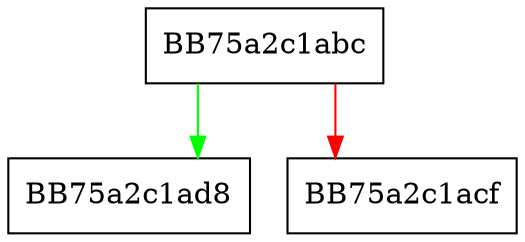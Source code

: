 digraph _Buy_nonzero {
  node [shape="box"];
  graph [splines=ortho];
  BB75a2c1abc -> BB75a2c1ad8 [color="green"];
  BB75a2c1abc -> BB75a2c1acf [color="red"];
}